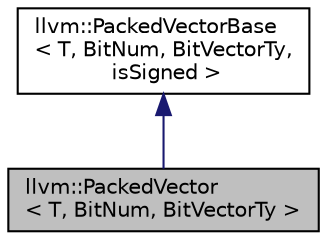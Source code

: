 digraph "llvm::PackedVector&lt; T, BitNum, BitVectorTy &gt;"
{
 // LATEX_PDF_SIZE
  bgcolor="transparent";
  edge [fontname="Helvetica",fontsize="10",labelfontname="Helvetica",labelfontsize="10"];
  node [fontname="Helvetica",fontsize="10",shape="box"];
  Node1 [label="llvm::PackedVector\l\< T, BitNum, BitVectorTy \>",height=0.2,width=0.4,color="black", fillcolor="grey75", style="filled", fontcolor="black",tooltip="Store a vector of values using a specific number of bits for each value."];
  Node2 -> Node1 [dir="back",color="midnightblue",fontsize="10",style="solid",fontname="Helvetica"];
  Node2 [label="llvm::PackedVectorBase\l\< T, BitNum, BitVectorTy,\l isSigned \>",height=0.2,width=0.4,color="black",URL="$classllvm_1_1PackedVectorBase.html",tooltip=" "];
}
